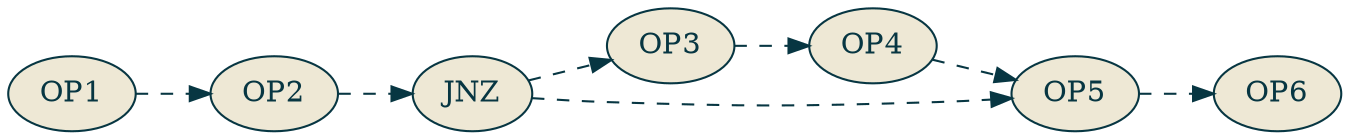 digraph turing_tape {
  rankdir="LR";
  bgcolor="transparent";
  OP1 [style="filled" color="#073642" fillcolor="#eee8d5" fontcolor="#073642"];
  OP2 [style="filled" color="#073642" fillcolor="#eee8d5" fontcolor="#073642"];
  OP3 [style="filled" color="#073642" fillcolor="#eee8d5" fontcolor="#073642"];
  OP4 [style="filled" color="#073642" fillcolor="#eee8d5" fontcolor="#073642"];
  OP5 [style="filled" color="#073642" fillcolor="#eee8d5" fontcolor="#073642"];
  OP6 [style="filled" color="#073642" fillcolor="#eee8d5" fontcolor="#073642"];
  JNZ [style="filled" color="#073642" fillcolor="#eee8d5" fontcolor="#073642"];
  OP1 -> OP2 [style="dashed" color="#073642"];
  OP2 -> JNZ [style="dashed" color="#073642"];
  JNZ -> {OP5 OP3} [style="dashed" color="#073642"];
  OP3 -> OP4 [style="dashed" color="#073642"];
  OP4 -> OP5 [style="dashed" color="#073642"];
  OP5 -> OP6 [style="dashed" color="#073642"];
}
